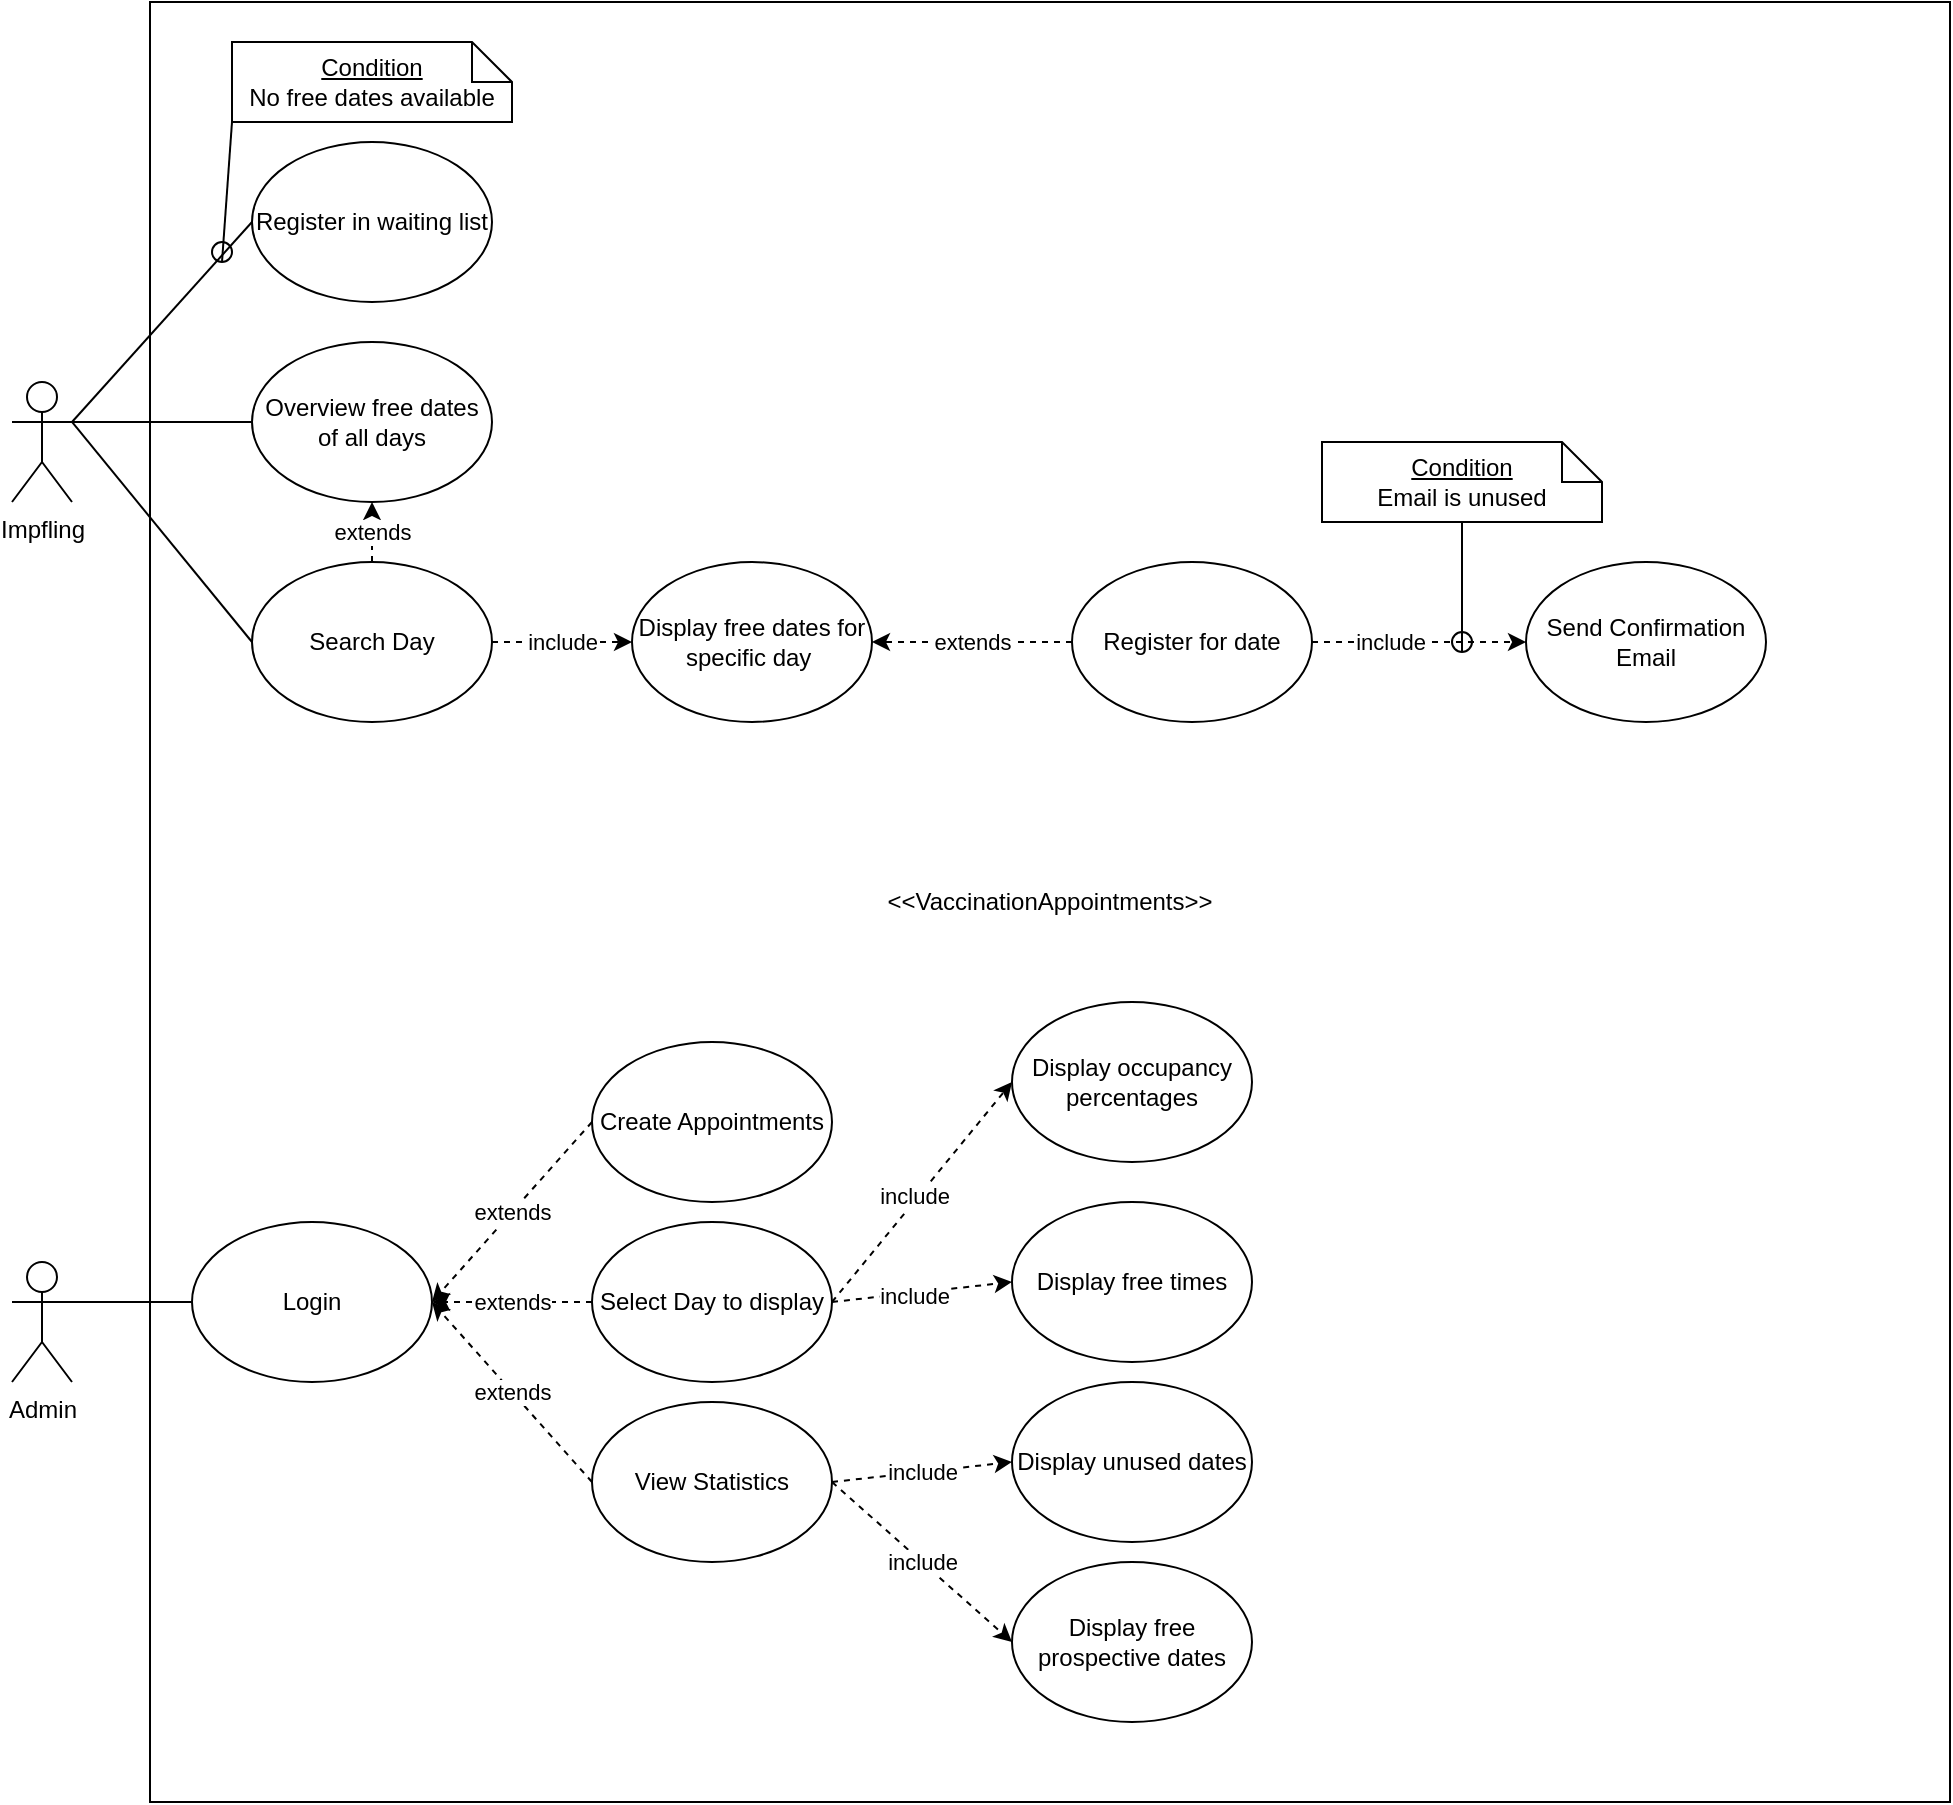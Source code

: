 <mxfile version="14.8.0" type="device"><diagram id="urubniOnx8kvgVc73zoG" name="Page-1"><mxGraphModel dx="989" dy="1066" grid="1" gridSize="10" guides="1" tooltips="1" connect="1" arrows="1" fold="1" page="1" pageScale="1" pageWidth="827" pageHeight="1169" math="0" shadow="0"><root><mxCell id="0"/><mxCell id="1" parent="0"/><mxCell id="tIbYN-Ng5tQg0FfKTDtr-1" value="&amp;lt;&amp;lt;VaccinationAppointments&amp;gt;&amp;gt;" style="whiteSpace=wrap;html=1;aspect=fixed;" parent="1" vertex="1"><mxGeometry x="139" y="30" width="900" height="900" as="geometry"/></mxCell><mxCell id="tIbYN-Ng5tQg0FfKTDtr-2" value="Impfling" style="shape=umlActor;verticalLabelPosition=bottom;verticalAlign=top;html=1;outlineConnect=0;" parent="1" vertex="1"><mxGeometry x="70" y="220" width="30" height="60" as="geometry"/></mxCell><mxCell id="tIbYN-Ng5tQg0FfKTDtr-3" value="Search Day" style="ellipse;whiteSpace=wrap;html=1;" parent="1" vertex="1"><mxGeometry x="190" y="310" width="120" height="80" as="geometry"/></mxCell><mxCell id="tIbYN-Ng5tQg0FfKTDtr-6" value="Display free dates for specific day&amp;nbsp;" style="ellipse;whiteSpace=wrap;html=1;" parent="1" vertex="1"><mxGeometry x="380" y="310" width="120" height="80" as="geometry"/></mxCell><mxCell id="tIbYN-Ng5tQg0FfKTDtr-7" value="" style="endArrow=none;html=1;exitX=1;exitY=0.333;exitDx=0;exitDy=0;exitPerimeter=0;entryX=0;entryY=0.5;entryDx=0;entryDy=0;" parent="1" source="tIbYN-Ng5tQg0FfKTDtr-2" target="tIbYN-Ng5tQg0FfKTDtr-3" edge="1"><mxGeometry width="50" height="50" relative="1" as="geometry"><mxPoint x="390" y="400" as="sourcePoint"/><mxPoint x="440" y="350" as="targetPoint"/></mxGeometry></mxCell><mxCell id="tIbYN-Ng5tQg0FfKTDtr-9" value="" style="endArrow=classic;html=1;dashed=1;exitX=1;exitY=0.5;exitDx=0;exitDy=0;entryX=0;entryY=0.5;entryDx=0;entryDy=0;" parent="1" source="tIbYN-Ng5tQg0FfKTDtr-3" target="tIbYN-Ng5tQg0FfKTDtr-6" edge="1"><mxGeometry relative="1" as="geometry"><mxPoint x="300" y="140" as="sourcePoint"/><mxPoint x="400" y="140" as="targetPoint"/></mxGeometry></mxCell><mxCell id="tIbYN-Ng5tQg0FfKTDtr-10" value="include" style="edgeLabel;resizable=0;html=1;align=center;verticalAlign=middle;" parent="tIbYN-Ng5tQg0FfKTDtr-9" connectable="0" vertex="1"><mxGeometry relative="1" as="geometry"/></mxCell><mxCell id="tIbYN-Ng5tQg0FfKTDtr-18" value="Overview free dates of all days" style="ellipse;whiteSpace=wrap;html=1;" parent="1" vertex="1"><mxGeometry x="190" y="200" width="120" height="80" as="geometry"/></mxCell><mxCell id="tIbYN-Ng5tQg0FfKTDtr-19" value="" style="endArrow=none;html=1;entryX=0;entryY=0.5;entryDx=0;entryDy=0;exitX=1;exitY=0.333;exitDx=0;exitDy=0;exitPerimeter=0;" parent="1" source="tIbYN-Ng5tQg0FfKTDtr-2" target="tIbYN-Ng5tQg0FfKTDtr-18" edge="1"><mxGeometry width="50" height="50" relative="1" as="geometry"><mxPoint x="100" y="320" as="sourcePoint"/><mxPoint x="200.0" y="330" as="targetPoint"/></mxGeometry></mxCell><mxCell id="tIbYN-Ng5tQg0FfKTDtr-24" value="Admin&lt;br&gt;" style="shape=umlActor;verticalLabelPosition=bottom;verticalAlign=top;html=1;outlineConnect=0;" parent="1" vertex="1"><mxGeometry x="70" y="660" width="30" height="60" as="geometry"/></mxCell><mxCell id="tIbYN-Ng5tQg0FfKTDtr-27" value="Display free times" style="ellipse;whiteSpace=wrap;html=1;" parent="1" vertex="1"><mxGeometry x="570" y="630" width="120" height="80" as="geometry"/></mxCell><mxCell id="tIbYN-Ng5tQg0FfKTDtr-29" value="Display unused dates" style="ellipse;whiteSpace=wrap;html=1;" parent="1" vertex="1"><mxGeometry x="570" y="720" width="120" height="80" as="geometry"/></mxCell><mxCell id="tIbYN-Ng5tQg0FfKTDtr-32" value="include" style="endArrow=classic;html=1;dashed=1;exitX=1;exitY=0.5;exitDx=0;exitDy=0;entryX=0;entryY=0.5;entryDx=0;entryDy=0;" parent="1" source="m9C9aUEqh3O2gLqSM1Wx-7" target="tIbYN-Ng5tQg0FfKTDtr-29" edge="1"><mxGeometry relative="1" as="geometry"><mxPoint x="587.57" y="640" as="sourcePoint"/><mxPoint x="499.996" y="681.716" as="targetPoint"/></mxGeometry></mxCell><mxCell id="tIbYN-Ng5tQg0FfKTDtr-34" value="Create Appointments" style="ellipse;whiteSpace=wrap;html=1;" parent="1" vertex="1"><mxGeometry x="360" y="550" width="120" height="80" as="geometry"/></mxCell><mxCell id="m9C9aUEqh3O2gLqSM1Wx-3" value="Select Day to display" style="ellipse;whiteSpace=wrap;html=1;" parent="1" vertex="1"><mxGeometry x="360" y="640" width="120" height="80" as="geometry"/></mxCell><mxCell id="m9C9aUEqh3O2gLqSM1Wx-7" value="View Statistics" style="ellipse;whiteSpace=wrap;html=1;" parent="1" vertex="1"><mxGeometry x="360" y="730" width="120" height="80" as="geometry"/></mxCell><mxCell id="m9C9aUEqh3O2gLqSM1Wx-9" value="" style="endArrow=classic;html=1;dashed=1;entryX=0;entryY=0.5;entryDx=0;entryDy=0;exitX=1;exitY=0.5;exitDx=0;exitDy=0;" parent="1" source="m9C9aUEqh3O2gLqSM1Wx-3" target="tIbYN-Ng5tQg0FfKTDtr-27" edge="1"><mxGeometry relative="1" as="geometry"><mxPoint x="480" y="677" as="sourcePoint"/><mxPoint x="565.16" y="720.0" as="targetPoint"/></mxGeometry></mxCell><mxCell id="m9C9aUEqh3O2gLqSM1Wx-10" value="include" style="edgeLabel;resizable=0;html=1;align=center;verticalAlign=middle;" parent="m9C9aUEqh3O2gLqSM1Wx-9" connectable="0" vertex="1"><mxGeometry relative="1" as="geometry"><mxPoint x="-4.56" y="2" as="offset"/></mxGeometry></mxCell><mxCell id="m9C9aUEqh3O2gLqSM1Wx-11" value="Display occupancy percentages" style="ellipse;whiteSpace=wrap;html=1;" parent="1" vertex="1"><mxGeometry x="570" y="530" width="120" height="80" as="geometry"/></mxCell><mxCell id="m9C9aUEqh3O2gLqSM1Wx-12" value="" style="endArrow=classic;html=1;dashed=1;entryX=0;entryY=0.5;entryDx=0;entryDy=0;exitX=1;exitY=0.5;exitDx=0;exitDy=0;" parent="1" source="m9C9aUEqh3O2gLqSM1Wx-3" target="m9C9aUEqh3O2gLqSM1Wx-11" edge="1"><mxGeometry relative="1" as="geometry"><mxPoint x="479" y="585" as="sourcePoint"/><mxPoint x="564.16" y="625.0" as="targetPoint"/></mxGeometry></mxCell><mxCell id="m9C9aUEqh3O2gLqSM1Wx-13" value="include" style="edgeLabel;resizable=0;html=1;align=center;verticalAlign=middle;" parent="m9C9aUEqh3O2gLqSM1Wx-12" connectable="0" vertex="1"><mxGeometry relative="1" as="geometry"><mxPoint x="-4.56" y="2" as="offset"/></mxGeometry></mxCell><mxCell id="m9C9aUEqh3O2gLqSM1Wx-14" value="Display free prospective dates" style="ellipse;whiteSpace=wrap;html=1;" parent="1" vertex="1"><mxGeometry x="570" y="810" width="120" height="80" as="geometry"/></mxCell><mxCell id="m9C9aUEqh3O2gLqSM1Wx-15" value="include" style="endArrow=classic;html=1;dashed=1;exitX=1;exitY=0.5;exitDx=0;exitDy=0;entryX=0;entryY=0.5;entryDx=0;entryDy=0;" parent="1" source="m9C9aUEqh3O2gLqSM1Wx-7" target="m9C9aUEqh3O2gLqSM1Wx-14" edge="1"><mxGeometry relative="1" as="geometry"><mxPoint x="630" y="790" as="sourcePoint"/><mxPoint x="570" y="860" as="targetPoint"/></mxGeometry></mxCell><mxCell id="m9C9aUEqh3O2gLqSM1Wx-16" value="Register for date" style="ellipse;whiteSpace=wrap;html=1;" parent="1" vertex="1"><mxGeometry x="600" y="310" width="120" height="80" as="geometry"/></mxCell><mxCell id="m9C9aUEqh3O2gLqSM1Wx-18" value="Send Confirmation Email" style="ellipse;whiteSpace=wrap;html=1;" parent="1" vertex="1"><mxGeometry x="827" y="310" width="120" height="80" as="geometry"/></mxCell><mxCell id="m9C9aUEqh3O2gLqSM1Wx-20" value="" style="endArrow=classic;html=1;dashed=1;exitX=1;exitY=0.5;exitDx=0;exitDy=0;entryX=0;entryY=0.5;entryDx=0;entryDy=0;" parent="1" source="m9C9aUEqh3O2gLqSM1Wx-16" target="m9C9aUEqh3O2gLqSM1Wx-18" edge="1"><mxGeometry relative="1" as="geometry"><mxPoint x="690" y="310" as="sourcePoint"/><mxPoint x="780" y="310" as="targetPoint"/></mxGeometry></mxCell><mxCell id="m9C9aUEqh3O2gLqSM1Wx-21" value="include" style="edgeLabel;resizable=0;html=1;align=center;verticalAlign=middle;" parent="m9C9aUEqh3O2gLqSM1Wx-20" connectable="0" vertex="1"><mxGeometry relative="1" as="geometry"><mxPoint x="-15" as="offset"/></mxGeometry></mxCell><mxCell id="m9C9aUEqh3O2gLqSM1Wx-25" value="" style="ellipse;whiteSpace=wrap;html=1;aspect=fixed;fillColor=none;" parent="1" vertex="1"><mxGeometry x="790" y="345" width="10" height="10" as="geometry"/></mxCell><mxCell id="m9C9aUEqh3O2gLqSM1Wx-27" value="" style="endArrow=none;html=1;entryX=0.5;entryY=1;entryDx=0;entryDy=0;exitX=0.5;exitY=1;exitDx=0;exitDy=0;exitPerimeter=0;" parent="1" source="m9C9aUEqh3O2gLqSM1Wx-28" target="m9C9aUEqh3O2gLqSM1Wx-25" edge="1"><mxGeometry width="50" height="50" relative="1" as="geometry"><mxPoint x="390" y="250" as="sourcePoint"/><mxPoint x="440" y="200" as="targetPoint"/></mxGeometry></mxCell><mxCell id="m9C9aUEqh3O2gLqSM1Wx-28" value="&lt;u&gt;Condition&lt;/u&gt;&lt;br&gt;Email is unused" style="shape=note;size=20;whiteSpace=wrap;html=1;fillColor=none;" parent="1" vertex="1"><mxGeometry x="725" y="250" width="140" height="40" as="geometry"/></mxCell><mxCell id="m9C9aUEqh3O2gLqSM1Wx-29" value="Register in waiting list" style="ellipse;whiteSpace=wrap;html=1;" parent="1" vertex="1"><mxGeometry x="190" y="100" width="120" height="80" as="geometry"/></mxCell><mxCell id="m9C9aUEqh3O2gLqSM1Wx-30" value="" style="endArrow=none;html=1;entryX=0;entryY=0.5;entryDx=0;entryDy=0;exitX=1;exitY=0.333;exitDx=0;exitDy=0;exitPerimeter=0;" parent="1" source="tIbYN-Ng5tQg0FfKTDtr-2" target="m9C9aUEqh3O2gLqSM1Wx-29" edge="1"><mxGeometry width="50" height="50" relative="1" as="geometry"><mxPoint x="100" y="260" as="sourcePoint"/><mxPoint x="200.0" y="130" as="targetPoint"/></mxGeometry></mxCell><mxCell id="m9C9aUEqh3O2gLqSM1Wx-34" value="" style="ellipse;whiteSpace=wrap;html=1;aspect=fixed;fillColor=none;" parent="1" vertex="1"><mxGeometry x="170" y="150" width="10" height="10" as="geometry"/></mxCell><mxCell id="m9C9aUEqh3O2gLqSM1Wx-35" value="" style="endArrow=none;html=1;entryX=0.5;entryY=1;entryDx=0;entryDy=0;exitX=0;exitY=1;exitDx=0;exitDy=0;exitPerimeter=0;" parent="1" source="m9C9aUEqh3O2gLqSM1Wx-36" target="m9C9aUEqh3O2gLqSM1Wx-34" edge="1"><mxGeometry width="50" height="50" relative="1" as="geometry"><mxPoint x="190" y="215" as="sourcePoint"/><mxPoint x="240" y="165" as="targetPoint"/></mxGeometry></mxCell><mxCell id="m9C9aUEqh3O2gLqSM1Wx-36" value="&lt;u&gt;Condition&lt;/u&gt;&lt;br&gt;No free dates available" style="shape=note;size=20;whiteSpace=wrap;html=1;fillColor=none;" parent="1" vertex="1"><mxGeometry x="180" y="50" width="140" height="40" as="geometry"/></mxCell><mxCell id="m9C9aUEqh3O2gLqSM1Wx-43" value="" style="endArrow=classic;html=1;dashed=1;entryX=0.5;entryY=1;entryDx=0;entryDy=0;exitX=0.5;exitY=0;exitDx=0;exitDy=0;" parent="1" source="tIbYN-Ng5tQg0FfKTDtr-3" target="tIbYN-Ng5tQg0FfKTDtr-18" edge="1"><mxGeometry relative="1" as="geometry"><mxPoint x="380" y="330" as="sourcePoint"/><mxPoint x="459" y="260" as="targetPoint"/></mxGeometry></mxCell><mxCell id="m9C9aUEqh3O2gLqSM1Wx-44" value="extends" style="edgeLabel;resizable=0;html=1;align=center;verticalAlign=middle;" parent="m9C9aUEqh3O2gLqSM1Wx-43" connectable="0" vertex="1"><mxGeometry relative="1" as="geometry"/></mxCell><mxCell id="m9C9aUEqh3O2gLqSM1Wx-45" value="" style="endArrow=classic;html=1;dashed=1;exitX=0;exitY=0.5;exitDx=0;exitDy=0;entryX=1;entryY=0.5;entryDx=0;entryDy=0;" parent="1" source="m9C9aUEqh3O2gLqSM1Wx-16" target="tIbYN-Ng5tQg0FfKTDtr-6" edge="1"><mxGeometry relative="1" as="geometry"><mxPoint x="410" y="340" as="sourcePoint"/><mxPoint x="320" y="250" as="targetPoint"/></mxGeometry></mxCell><mxCell id="m9C9aUEqh3O2gLqSM1Wx-46" value="extends" style="edgeLabel;resizable=0;html=1;align=center;verticalAlign=middle;" parent="m9C9aUEqh3O2gLqSM1Wx-45" connectable="0" vertex="1"><mxGeometry relative="1" as="geometry"/></mxCell><mxCell id="m9C9aUEqh3O2gLqSM1Wx-49" value="Login" style="ellipse;whiteSpace=wrap;html=1;" parent="1" vertex="1"><mxGeometry x="160" y="640" width="120" height="80" as="geometry"/></mxCell><mxCell id="m9C9aUEqh3O2gLqSM1Wx-50" value="" style="endArrow=none;html=1;entryX=0;entryY=0.5;entryDx=0;entryDy=0;exitX=1;exitY=0.333;exitDx=0;exitDy=0;exitPerimeter=0;" parent="1" source="tIbYN-Ng5tQg0FfKTDtr-24" target="m9C9aUEqh3O2gLqSM1Wx-49" edge="1"><mxGeometry width="50" height="50" relative="1" as="geometry"><mxPoint x="110" y="500" as="sourcePoint"/><mxPoint x="210" y="430" as="targetPoint"/></mxGeometry></mxCell><mxCell id="m9C9aUEqh3O2gLqSM1Wx-51" value="" style="endArrow=classic;html=1;dashed=1;exitX=0;exitY=0.5;exitDx=0;exitDy=0;entryX=1;entryY=0.5;entryDx=0;entryDy=0;" parent="1" source="tIbYN-Ng5tQg0FfKTDtr-34" target="m9C9aUEqh3O2gLqSM1Wx-49" edge="1"><mxGeometry relative="1" as="geometry"><mxPoint x="335" y="560" as="sourcePoint"/><mxPoint x="245" y="560" as="targetPoint"/></mxGeometry></mxCell><mxCell id="m9C9aUEqh3O2gLqSM1Wx-52" value="extends" style="edgeLabel;resizable=0;html=1;align=center;verticalAlign=middle;" parent="m9C9aUEqh3O2gLqSM1Wx-51" connectable="0" vertex="1"><mxGeometry relative="1" as="geometry"/></mxCell><mxCell id="m9C9aUEqh3O2gLqSM1Wx-53" value="" style="endArrow=classic;html=1;dashed=1;exitX=0;exitY=0.5;exitDx=0;exitDy=0;entryX=1;entryY=0.5;entryDx=0;entryDy=0;" parent="1" source="m9C9aUEqh3O2gLqSM1Wx-3" target="m9C9aUEqh3O2gLqSM1Wx-49" edge="1"><mxGeometry relative="1" as="geometry"><mxPoint x="370" y="600" as="sourcePoint"/><mxPoint x="310" y="680" as="targetPoint"/></mxGeometry></mxCell><mxCell id="m9C9aUEqh3O2gLqSM1Wx-54" value="extends" style="edgeLabel;resizable=0;html=1;align=center;verticalAlign=middle;" parent="m9C9aUEqh3O2gLqSM1Wx-53" connectable="0" vertex="1"><mxGeometry relative="1" as="geometry"/></mxCell><mxCell id="m9C9aUEqh3O2gLqSM1Wx-55" value="" style="endArrow=classic;html=1;dashed=1;exitX=0;exitY=0.5;exitDx=0;exitDy=0;entryX=1;entryY=0.5;entryDx=0;entryDy=0;" parent="1" source="m9C9aUEqh3O2gLqSM1Wx-7" target="m9C9aUEqh3O2gLqSM1Wx-49" edge="1"><mxGeometry relative="1" as="geometry"><mxPoint x="380" y="610" as="sourcePoint"/><mxPoint x="330" y="700" as="targetPoint"/></mxGeometry></mxCell><mxCell id="m9C9aUEqh3O2gLqSM1Wx-56" value="extends" style="edgeLabel;resizable=0;html=1;align=center;verticalAlign=middle;" parent="m9C9aUEqh3O2gLqSM1Wx-55" connectable="0" vertex="1"><mxGeometry relative="1" as="geometry"/></mxCell></root></mxGraphModel></diagram></mxfile>